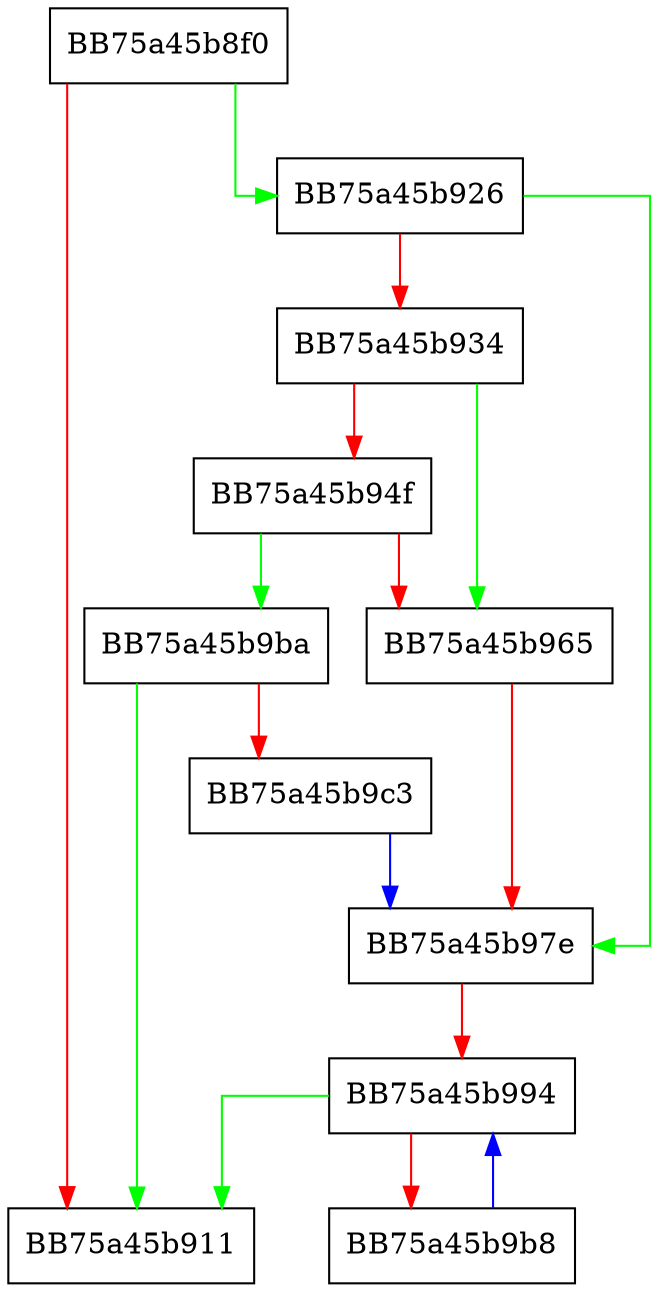 digraph walRestartLog {
  node [shape="box"];
  graph [splines=ortho];
  BB75a45b8f0 -> BB75a45b926 [color="green"];
  BB75a45b8f0 -> BB75a45b911 [color="red"];
  BB75a45b926 -> BB75a45b97e [color="green"];
  BB75a45b926 -> BB75a45b934 [color="red"];
  BB75a45b934 -> BB75a45b965 [color="green"];
  BB75a45b934 -> BB75a45b94f [color="red"];
  BB75a45b94f -> BB75a45b9ba [color="green"];
  BB75a45b94f -> BB75a45b965 [color="red"];
  BB75a45b965 -> BB75a45b97e [color="red"];
  BB75a45b97e -> BB75a45b994 [color="red"];
  BB75a45b994 -> BB75a45b911 [color="green"];
  BB75a45b994 -> BB75a45b9b8 [color="red"];
  BB75a45b9b8 -> BB75a45b994 [color="blue"];
  BB75a45b9ba -> BB75a45b911 [color="green"];
  BB75a45b9ba -> BB75a45b9c3 [color="red"];
  BB75a45b9c3 -> BB75a45b97e [color="blue"];
}